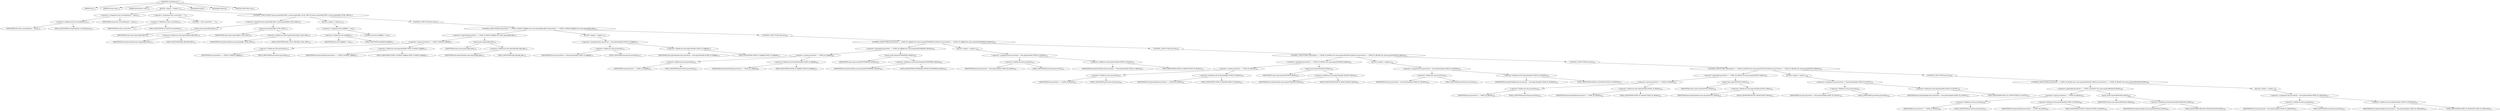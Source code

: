 digraph "startElement" {  
"561" [label = <(METHOD,startElement)<SUB>272</SUB>> ]
"19" [label = <(PARAM,this)<SUB>272</SUB>> ]
"562" [label = <(PARAM,String name)<SUB>272</SUB>> ]
"563" [label = <(PARAM,AttributeList attrs)<SUB>272</SUB>> ]
"564" [label = <(BLOCK,&lt;empty&gt;,&lt;empty&gt;)<SUB>273</SUB>> ]
"565" [label = <(&lt;operator&gt;.assignment,this.currentElement = name)<SUB>274</SUB>> ]
"566" [label = <(&lt;operator&gt;.fieldAccess,this.currentElement)<SUB>274</SUB>> ]
"18" [label = <(IDENTIFIER,this,this.currentElement = name)<SUB>274</SUB>> ]
"567" [label = <(FIELD_IDENTIFIER,currentElement,currentElement)<SUB>274</SUB>> ]
"568" [label = <(IDENTIFIER,name,this.currentElement = name)<SUB>274</SUB>> ]
"569" [label = <(&lt;operator&gt;.assignment,this.currentText = &quot;&quot;)<SUB>275</SUB>> ]
"570" [label = <(&lt;operator&gt;.fieldAccess,this.currentText)<SUB>275</SUB>> ]
"571" [label = <(IDENTIFIER,this,this.currentText = &quot;&quot;)<SUB>275</SUB>> ]
"572" [label = <(FIELD_IDENTIFIER,currentText,currentText)<SUB>275</SUB>> ]
"573" [label = <(LITERAL,&quot;&quot;,this.currentText = &quot;&quot;)<SUB>275</SUB>> ]
"574" [label = <(CONTROL_STRUCTURE,if (name.equals(EJB_REF) || name.equals(EJB_LOCAL_REF)),if (name.equals(EJB_REF) || name.equals(EJB_LOCAL_REF)))<SUB>276</SUB>> ]
"575" [label = <(&lt;operator&gt;.logicalOr,name.equals(EJB_REF) || name.equals(EJB_LOCAL_REF))<SUB>276</SUB>> ]
"576" [label = <(equals,name.equals(EJB_REF))<SUB>276</SUB>> ]
"577" [label = <(IDENTIFIER,name,name.equals(EJB_REF))<SUB>276</SUB>> ]
"578" [label = <(&lt;operator&gt;.fieldAccess,DescriptorHandler.EJB_REF)<SUB>276</SUB>> ]
"579" [label = <(IDENTIFIER,DescriptorHandler,name.equals(EJB_REF))<SUB>276</SUB>> ]
"580" [label = <(FIELD_IDENTIFIER,EJB_REF,EJB_REF)<SUB>276</SUB>> ]
"581" [label = <(equals,name.equals(EJB_LOCAL_REF))<SUB>276</SUB>> ]
"582" [label = <(IDENTIFIER,name,name.equals(EJB_LOCAL_REF))<SUB>276</SUB>> ]
"583" [label = <(&lt;operator&gt;.fieldAccess,DescriptorHandler.EJB_LOCAL_REF)<SUB>276</SUB>> ]
"584" [label = <(IDENTIFIER,DescriptorHandler,name.equals(EJB_LOCAL_REF))<SUB>276</SUB>> ]
"585" [label = <(FIELD_IDENTIFIER,EJB_LOCAL_REF,EJB_LOCAL_REF)<SUB>276</SUB>> ]
"586" [label = <(BLOCK,&lt;empty&gt;,&lt;empty&gt;)<SUB>276</SUB>> ]
"587" [label = <(&lt;operator&gt;.assignment,this.inEJBRef = true)<SUB>277</SUB>> ]
"588" [label = <(&lt;operator&gt;.fieldAccess,this.inEJBRef)<SUB>277</SUB>> ]
"589" [label = <(IDENTIFIER,this,this.inEJBRef = true)<SUB>277</SUB>> ]
"590" [label = <(FIELD_IDENTIFIER,inEJBRef,inEJBRef)<SUB>277</SUB>> ]
"591" [label = <(LITERAL,true,this.inEJBRef = true)<SUB>277</SUB>> ]
"592" [label = <(CONTROL_STRUCTURE,else,else)<SUB>278</SUB>> ]
"593" [label = <(CONTROL_STRUCTURE,if (parseState == STATE_LOOKING_EJBJAR &amp;&amp; name.equals(EJB_JAR)),if (parseState == STATE_LOOKING_EJBJAR &amp;&amp; name.equals(EJB_JAR)))<SUB>278</SUB>> ]
"594" [label = <(&lt;operator&gt;.logicalAnd,parseState == STATE_LOOKING_EJBJAR &amp;&amp; name.equals(EJB_JAR))<SUB>278</SUB>> ]
"595" [label = <(&lt;operator&gt;.equals,parseState == STATE_LOOKING_EJBJAR)<SUB>278</SUB>> ]
"596" [label = <(&lt;operator&gt;.fieldAccess,this.parseState)<SUB>278</SUB>> ]
"597" [label = <(IDENTIFIER,this,parseState == STATE_LOOKING_EJBJAR)<SUB>278</SUB>> ]
"598" [label = <(FIELD_IDENTIFIER,parseState,parseState)<SUB>278</SUB>> ]
"599" [label = <(&lt;operator&gt;.fieldAccess,DescriptorHandler.STATE_LOOKING_EJBJAR)<SUB>278</SUB>> ]
"600" [label = <(IDENTIFIER,DescriptorHandler,parseState == STATE_LOOKING_EJBJAR)<SUB>278</SUB>> ]
"601" [label = <(FIELD_IDENTIFIER,STATE_LOOKING_EJBJAR,STATE_LOOKING_EJBJAR)<SUB>278</SUB>> ]
"602" [label = <(equals,name.equals(EJB_JAR))<SUB>278</SUB>> ]
"603" [label = <(IDENTIFIER,name,name.equals(EJB_JAR))<SUB>278</SUB>> ]
"604" [label = <(&lt;operator&gt;.fieldAccess,DescriptorHandler.EJB_JAR)<SUB>278</SUB>> ]
"605" [label = <(IDENTIFIER,DescriptorHandler,name.equals(EJB_JAR))<SUB>278</SUB>> ]
"606" [label = <(FIELD_IDENTIFIER,EJB_JAR,EJB_JAR)<SUB>278</SUB>> ]
"607" [label = <(BLOCK,&lt;empty&gt;,&lt;empty&gt;)<SUB>278</SUB>> ]
"608" [label = <(&lt;operator&gt;.assignment,this.parseState = DescriptorHandler.STATE_IN_EJBJAR)<SUB>279</SUB>> ]
"609" [label = <(&lt;operator&gt;.fieldAccess,this.parseState)<SUB>279</SUB>> ]
"610" [label = <(IDENTIFIER,this,this.parseState = DescriptorHandler.STATE_IN_EJBJAR)<SUB>279</SUB>> ]
"611" [label = <(FIELD_IDENTIFIER,parseState,parseState)<SUB>279</SUB>> ]
"612" [label = <(&lt;operator&gt;.fieldAccess,DescriptorHandler.STATE_IN_EJBJAR)<SUB>279</SUB>> ]
"613" [label = <(IDENTIFIER,DescriptorHandler,this.parseState = DescriptorHandler.STATE_IN_EJBJAR)<SUB>279</SUB>> ]
"614" [label = <(FIELD_IDENTIFIER,STATE_IN_EJBJAR,STATE_IN_EJBJAR)<SUB>279</SUB>> ]
"615" [label = <(CONTROL_STRUCTURE,else,else)<SUB>280</SUB>> ]
"616" [label = <(CONTROL_STRUCTURE,if (parseState == STATE_IN_EJBJAR &amp;&amp; name.equals(ENTERPRISE_BEANS)),if (parseState == STATE_IN_EJBJAR &amp;&amp; name.equals(ENTERPRISE_BEANS)))<SUB>280</SUB>> ]
"617" [label = <(&lt;operator&gt;.logicalAnd,parseState == STATE_IN_EJBJAR &amp;&amp; name.equals(ENTERPRISE_BEANS))<SUB>280</SUB>> ]
"618" [label = <(&lt;operator&gt;.equals,parseState == STATE_IN_EJBJAR)<SUB>280</SUB>> ]
"619" [label = <(&lt;operator&gt;.fieldAccess,this.parseState)<SUB>280</SUB>> ]
"620" [label = <(IDENTIFIER,this,parseState == STATE_IN_EJBJAR)<SUB>280</SUB>> ]
"621" [label = <(FIELD_IDENTIFIER,parseState,parseState)<SUB>280</SUB>> ]
"622" [label = <(&lt;operator&gt;.fieldAccess,DescriptorHandler.STATE_IN_EJBJAR)<SUB>280</SUB>> ]
"623" [label = <(IDENTIFIER,DescriptorHandler,parseState == STATE_IN_EJBJAR)<SUB>280</SUB>> ]
"624" [label = <(FIELD_IDENTIFIER,STATE_IN_EJBJAR,STATE_IN_EJBJAR)<SUB>280</SUB>> ]
"625" [label = <(equals,name.equals(ENTERPRISE_BEANS))<SUB>280</SUB>> ]
"626" [label = <(IDENTIFIER,name,name.equals(ENTERPRISE_BEANS))<SUB>280</SUB>> ]
"627" [label = <(&lt;operator&gt;.fieldAccess,DescriptorHandler.ENTERPRISE_BEANS)<SUB>280</SUB>> ]
"628" [label = <(IDENTIFIER,DescriptorHandler,name.equals(ENTERPRISE_BEANS))<SUB>280</SUB>> ]
"629" [label = <(FIELD_IDENTIFIER,ENTERPRISE_BEANS,ENTERPRISE_BEANS)<SUB>280</SUB>> ]
"630" [label = <(BLOCK,&lt;empty&gt;,&lt;empty&gt;)<SUB>280</SUB>> ]
"631" [label = <(&lt;operator&gt;.assignment,this.parseState = DescriptorHandler.STATE_IN_BEANS)<SUB>281</SUB>> ]
"632" [label = <(&lt;operator&gt;.fieldAccess,this.parseState)<SUB>281</SUB>> ]
"633" [label = <(IDENTIFIER,this,this.parseState = DescriptorHandler.STATE_IN_BEANS)<SUB>281</SUB>> ]
"634" [label = <(FIELD_IDENTIFIER,parseState,parseState)<SUB>281</SUB>> ]
"635" [label = <(&lt;operator&gt;.fieldAccess,DescriptorHandler.STATE_IN_BEANS)<SUB>281</SUB>> ]
"636" [label = <(IDENTIFIER,DescriptorHandler,this.parseState = DescriptorHandler.STATE_IN_BEANS)<SUB>281</SUB>> ]
"637" [label = <(FIELD_IDENTIFIER,STATE_IN_BEANS,STATE_IN_BEANS)<SUB>281</SUB>> ]
"638" [label = <(CONTROL_STRUCTURE,else,else)<SUB>282</SUB>> ]
"639" [label = <(CONTROL_STRUCTURE,if (parseState == STATE_IN_BEANS &amp;&amp; name.equals(SESSION_BEAN)),if (parseState == STATE_IN_BEANS &amp;&amp; name.equals(SESSION_BEAN)))<SUB>282</SUB>> ]
"640" [label = <(&lt;operator&gt;.logicalAnd,parseState == STATE_IN_BEANS &amp;&amp; name.equals(SESSION_BEAN))<SUB>282</SUB>> ]
"641" [label = <(&lt;operator&gt;.equals,parseState == STATE_IN_BEANS)<SUB>282</SUB>> ]
"642" [label = <(&lt;operator&gt;.fieldAccess,this.parseState)<SUB>282</SUB>> ]
"643" [label = <(IDENTIFIER,this,parseState == STATE_IN_BEANS)<SUB>282</SUB>> ]
"644" [label = <(FIELD_IDENTIFIER,parseState,parseState)<SUB>282</SUB>> ]
"645" [label = <(&lt;operator&gt;.fieldAccess,DescriptorHandler.STATE_IN_BEANS)<SUB>282</SUB>> ]
"646" [label = <(IDENTIFIER,DescriptorHandler,parseState == STATE_IN_BEANS)<SUB>282</SUB>> ]
"647" [label = <(FIELD_IDENTIFIER,STATE_IN_BEANS,STATE_IN_BEANS)<SUB>282</SUB>> ]
"648" [label = <(equals,name.equals(SESSION_BEAN))<SUB>282</SUB>> ]
"649" [label = <(IDENTIFIER,name,name.equals(SESSION_BEAN))<SUB>282</SUB>> ]
"650" [label = <(&lt;operator&gt;.fieldAccess,DescriptorHandler.SESSION_BEAN)<SUB>282</SUB>> ]
"651" [label = <(IDENTIFIER,DescriptorHandler,name.equals(SESSION_BEAN))<SUB>282</SUB>> ]
"652" [label = <(FIELD_IDENTIFIER,SESSION_BEAN,SESSION_BEAN)<SUB>282</SUB>> ]
"653" [label = <(BLOCK,&lt;empty&gt;,&lt;empty&gt;)<SUB>282</SUB>> ]
"654" [label = <(&lt;operator&gt;.assignment,this.parseState = DescriptorHandler.STATE_IN_SESSION)<SUB>283</SUB>> ]
"655" [label = <(&lt;operator&gt;.fieldAccess,this.parseState)<SUB>283</SUB>> ]
"656" [label = <(IDENTIFIER,this,this.parseState = DescriptorHandler.STATE_IN_SESSION)<SUB>283</SUB>> ]
"657" [label = <(FIELD_IDENTIFIER,parseState,parseState)<SUB>283</SUB>> ]
"658" [label = <(&lt;operator&gt;.fieldAccess,DescriptorHandler.STATE_IN_SESSION)<SUB>283</SUB>> ]
"659" [label = <(IDENTIFIER,DescriptorHandler,this.parseState = DescriptorHandler.STATE_IN_SESSION)<SUB>283</SUB>> ]
"660" [label = <(FIELD_IDENTIFIER,STATE_IN_SESSION,STATE_IN_SESSION)<SUB>283</SUB>> ]
"661" [label = <(CONTROL_STRUCTURE,else,else)<SUB>284</SUB>> ]
"662" [label = <(CONTROL_STRUCTURE,if (parseState == STATE_IN_BEANS &amp;&amp; name.equals(ENTITY_BEAN)),if (parseState == STATE_IN_BEANS &amp;&amp; name.equals(ENTITY_BEAN)))<SUB>284</SUB>> ]
"663" [label = <(&lt;operator&gt;.logicalAnd,parseState == STATE_IN_BEANS &amp;&amp; name.equals(ENTITY_BEAN))<SUB>284</SUB>> ]
"664" [label = <(&lt;operator&gt;.equals,parseState == STATE_IN_BEANS)<SUB>284</SUB>> ]
"665" [label = <(&lt;operator&gt;.fieldAccess,this.parseState)<SUB>284</SUB>> ]
"666" [label = <(IDENTIFIER,this,parseState == STATE_IN_BEANS)<SUB>284</SUB>> ]
"667" [label = <(FIELD_IDENTIFIER,parseState,parseState)<SUB>284</SUB>> ]
"668" [label = <(&lt;operator&gt;.fieldAccess,DescriptorHandler.STATE_IN_BEANS)<SUB>284</SUB>> ]
"669" [label = <(IDENTIFIER,DescriptorHandler,parseState == STATE_IN_BEANS)<SUB>284</SUB>> ]
"670" [label = <(FIELD_IDENTIFIER,STATE_IN_BEANS,STATE_IN_BEANS)<SUB>284</SUB>> ]
"671" [label = <(equals,name.equals(ENTITY_BEAN))<SUB>284</SUB>> ]
"672" [label = <(IDENTIFIER,name,name.equals(ENTITY_BEAN))<SUB>284</SUB>> ]
"673" [label = <(&lt;operator&gt;.fieldAccess,DescriptorHandler.ENTITY_BEAN)<SUB>284</SUB>> ]
"674" [label = <(IDENTIFIER,DescriptorHandler,name.equals(ENTITY_BEAN))<SUB>284</SUB>> ]
"675" [label = <(FIELD_IDENTIFIER,ENTITY_BEAN,ENTITY_BEAN)<SUB>284</SUB>> ]
"676" [label = <(BLOCK,&lt;empty&gt;,&lt;empty&gt;)<SUB>284</SUB>> ]
"677" [label = <(&lt;operator&gt;.assignment,this.parseState = DescriptorHandler.STATE_IN_ENTITY)<SUB>285</SUB>> ]
"678" [label = <(&lt;operator&gt;.fieldAccess,this.parseState)<SUB>285</SUB>> ]
"679" [label = <(IDENTIFIER,this,this.parseState = DescriptorHandler.STATE_IN_ENTITY)<SUB>285</SUB>> ]
"680" [label = <(FIELD_IDENTIFIER,parseState,parseState)<SUB>285</SUB>> ]
"681" [label = <(&lt;operator&gt;.fieldAccess,DescriptorHandler.STATE_IN_ENTITY)<SUB>285</SUB>> ]
"682" [label = <(IDENTIFIER,DescriptorHandler,this.parseState = DescriptorHandler.STATE_IN_ENTITY)<SUB>285</SUB>> ]
"683" [label = <(FIELD_IDENTIFIER,STATE_IN_ENTITY,STATE_IN_ENTITY)<SUB>285</SUB>> ]
"684" [label = <(CONTROL_STRUCTURE,else,else)<SUB>286</SUB>> ]
"685" [label = <(CONTROL_STRUCTURE,if (parseState == STATE_IN_BEANS &amp;&amp; name.equals(MESSAGE_BEAN)),if (parseState == STATE_IN_BEANS &amp;&amp; name.equals(MESSAGE_BEAN)))<SUB>286</SUB>> ]
"686" [label = <(&lt;operator&gt;.logicalAnd,parseState == STATE_IN_BEANS &amp;&amp; name.equals(MESSAGE_BEAN))<SUB>286</SUB>> ]
"687" [label = <(&lt;operator&gt;.equals,parseState == STATE_IN_BEANS)<SUB>286</SUB>> ]
"688" [label = <(&lt;operator&gt;.fieldAccess,this.parseState)<SUB>286</SUB>> ]
"689" [label = <(IDENTIFIER,this,parseState == STATE_IN_BEANS)<SUB>286</SUB>> ]
"690" [label = <(FIELD_IDENTIFIER,parseState,parseState)<SUB>286</SUB>> ]
"691" [label = <(&lt;operator&gt;.fieldAccess,DescriptorHandler.STATE_IN_BEANS)<SUB>286</SUB>> ]
"692" [label = <(IDENTIFIER,DescriptorHandler,parseState == STATE_IN_BEANS)<SUB>286</SUB>> ]
"693" [label = <(FIELD_IDENTIFIER,STATE_IN_BEANS,STATE_IN_BEANS)<SUB>286</SUB>> ]
"694" [label = <(equals,name.equals(MESSAGE_BEAN))<SUB>286</SUB>> ]
"695" [label = <(IDENTIFIER,name,name.equals(MESSAGE_BEAN))<SUB>286</SUB>> ]
"696" [label = <(&lt;operator&gt;.fieldAccess,DescriptorHandler.MESSAGE_BEAN)<SUB>286</SUB>> ]
"697" [label = <(IDENTIFIER,DescriptorHandler,name.equals(MESSAGE_BEAN))<SUB>286</SUB>> ]
"698" [label = <(FIELD_IDENTIFIER,MESSAGE_BEAN,MESSAGE_BEAN)<SUB>286</SUB>> ]
"699" [label = <(BLOCK,&lt;empty&gt;,&lt;empty&gt;)<SUB>286</SUB>> ]
"700" [label = <(&lt;operator&gt;.assignment,this.parseState = DescriptorHandler.STATE_IN_MESSAGE)<SUB>287</SUB>> ]
"701" [label = <(&lt;operator&gt;.fieldAccess,this.parseState)<SUB>287</SUB>> ]
"702" [label = <(IDENTIFIER,this,this.parseState = DescriptorHandler.STATE_IN_MESSAGE)<SUB>287</SUB>> ]
"703" [label = <(FIELD_IDENTIFIER,parseState,parseState)<SUB>287</SUB>> ]
"704" [label = <(&lt;operator&gt;.fieldAccess,DescriptorHandler.STATE_IN_MESSAGE)<SUB>287</SUB>> ]
"705" [label = <(IDENTIFIER,DescriptorHandler,this.parseState = DescriptorHandler.STATE_IN_MESSAGE)<SUB>287</SUB>> ]
"706" [label = <(FIELD_IDENTIFIER,STATE_IN_MESSAGE,STATE_IN_MESSAGE)<SUB>287</SUB>> ]
"707" [label = <(MODIFIER,PUBLIC)> ]
"708" [label = <(MODIFIER,VIRTUAL)> ]
"709" [label = <(METHOD_RETURN,void)<SUB>272</SUB>> ]
  "561" -> "19" 
  "561" -> "562" 
  "561" -> "563" 
  "561" -> "564" 
  "561" -> "707" 
  "561" -> "708" 
  "561" -> "709" 
  "564" -> "565" 
  "564" -> "569" 
  "564" -> "574" 
  "565" -> "566" 
  "565" -> "568" 
  "566" -> "18" 
  "566" -> "567" 
  "569" -> "570" 
  "569" -> "573" 
  "570" -> "571" 
  "570" -> "572" 
  "574" -> "575" 
  "574" -> "586" 
  "574" -> "592" 
  "575" -> "576" 
  "575" -> "581" 
  "576" -> "577" 
  "576" -> "578" 
  "578" -> "579" 
  "578" -> "580" 
  "581" -> "582" 
  "581" -> "583" 
  "583" -> "584" 
  "583" -> "585" 
  "586" -> "587" 
  "587" -> "588" 
  "587" -> "591" 
  "588" -> "589" 
  "588" -> "590" 
  "592" -> "593" 
  "593" -> "594" 
  "593" -> "607" 
  "593" -> "615" 
  "594" -> "595" 
  "594" -> "602" 
  "595" -> "596" 
  "595" -> "599" 
  "596" -> "597" 
  "596" -> "598" 
  "599" -> "600" 
  "599" -> "601" 
  "602" -> "603" 
  "602" -> "604" 
  "604" -> "605" 
  "604" -> "606" 
  "607" -> "608" 
  "608" -> "609" 
  "608" -> "612" 
  "609" -> "610" 
  "609" -> "611" 
  "612" -> "613" 
  "612" -> "614" 
  "615" -> "616" 
  "616" -> "617" 
  "616" -> "630" 
  "616" -> "638" 
  "617" -> "618" 
  "617" -> "625" 
  "618" -> "619" 
  "618" -> "622" 
  "619" -> "620" 
  "619" -> "621" 
  "622" -> "623" 
  "622" -> "624" 
  "625" -> "626" 
  "625" -> "627" 
  "627" -> "628" 
  "627" -> "629" 
  "630" -> "631" 
  "631" -> "632" 
  "631" -> "635" 
  "632" -> "633" 
  "632" -> "634" 
  "635" -> "636" 
  "635" -> "637" 
  "638" -> "639" 
  "639" -> "640" 
  "639" -> "653" 
  "639" -> "661" 
  "640" -> "641" 
  "640" -> "648" 
  "641" -> "642" 
  "641" -> "645" 
  "642" -> "643" 
  "642" -> "644" 
  "645" -> "646" 
  "645" -> "647" 
  "648" -> "649" 
  "648" -> "650" 
  "650" -> "651" 
  "650" -> "652" 
  "653" -> "654" 
  "654" -> "655" 
  "654" -> "658" 
  "655" -> "656" 
  "655" -> "657" 
  "658" -> "659" 
  "658" -> "660" 
  "661" -> "662" 
  "662" -> "663" 
  "662" -> "676" 
  "662" -> "684" 
  "663" -> "664" 
  "663" -> "671" 
  "664" -> "665" 
  "664" -> "668" 
  "665" -> "666" 
  "665" -> "667" 
  "668" -> "669" 
  "668" -> "670" 
  "671" -> "672" 
  "671" -> "673" 
  "673" -> "674" 
  "673" -> "675" 
  "676" -> "677" 
  "677" -> "678" 
  "677" -> "681" 
  "678" -> "679" 
  "678" -> "680" 
  "681" -> "682" 
  "681" -> "683" 
  "684" -> "685" 
  "685" -> "686" 
  "685" -> "699" 
  "686" -> "687" 
  "686" -> "694" 
  "687" -> "688" 
  "687" -> "691" 
  "688" -> "689" 
  "688" -> "690" 
  "691" -> "692" 
  "691" -> "693" 
  "694" -> "695" 
  "694" -> "696" 
  "696" -> "697" 
  "696" -> "698" 
  "699" -> "700" 
  "700" -> "701" 
  "700" -> "704" 
  "701" -> "702" 
  "701" -> "703" 
  "704" -> "705" 
  "704" -> "706" 
}
